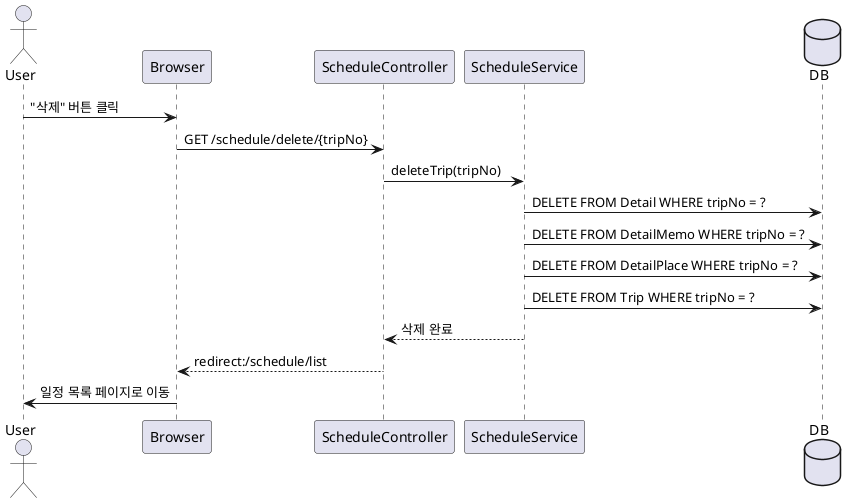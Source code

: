 @startuml
actor User
participant "Browser" as JS
participant "ScheduleController" as Controller
participant "ScheduleService" as Service
database "DB" as DB

User -> JS : "삭제" 버튼 클릭
JS -> Controller : GET /schedule/delete/{tripNo}
Controller -> Service : deleteTrip(tripNo)

Service -> DB : DELETE FROM Detail WHERE tripNo = ?
Service -> DB : DELETE FROM DetailMemo WHERE tripNo = ?
Service -> DB : DELETE FROM DetailPlace WHERE tripNo = ?
Service -> DB : DELETE FROM Trip WHERE tripNo = ?

Service --> Controller : 삭제 완료
Controller --> JS : redirect:/schedule/list
JS -> User : 일정 목록 페이지로 이동
@enduml
